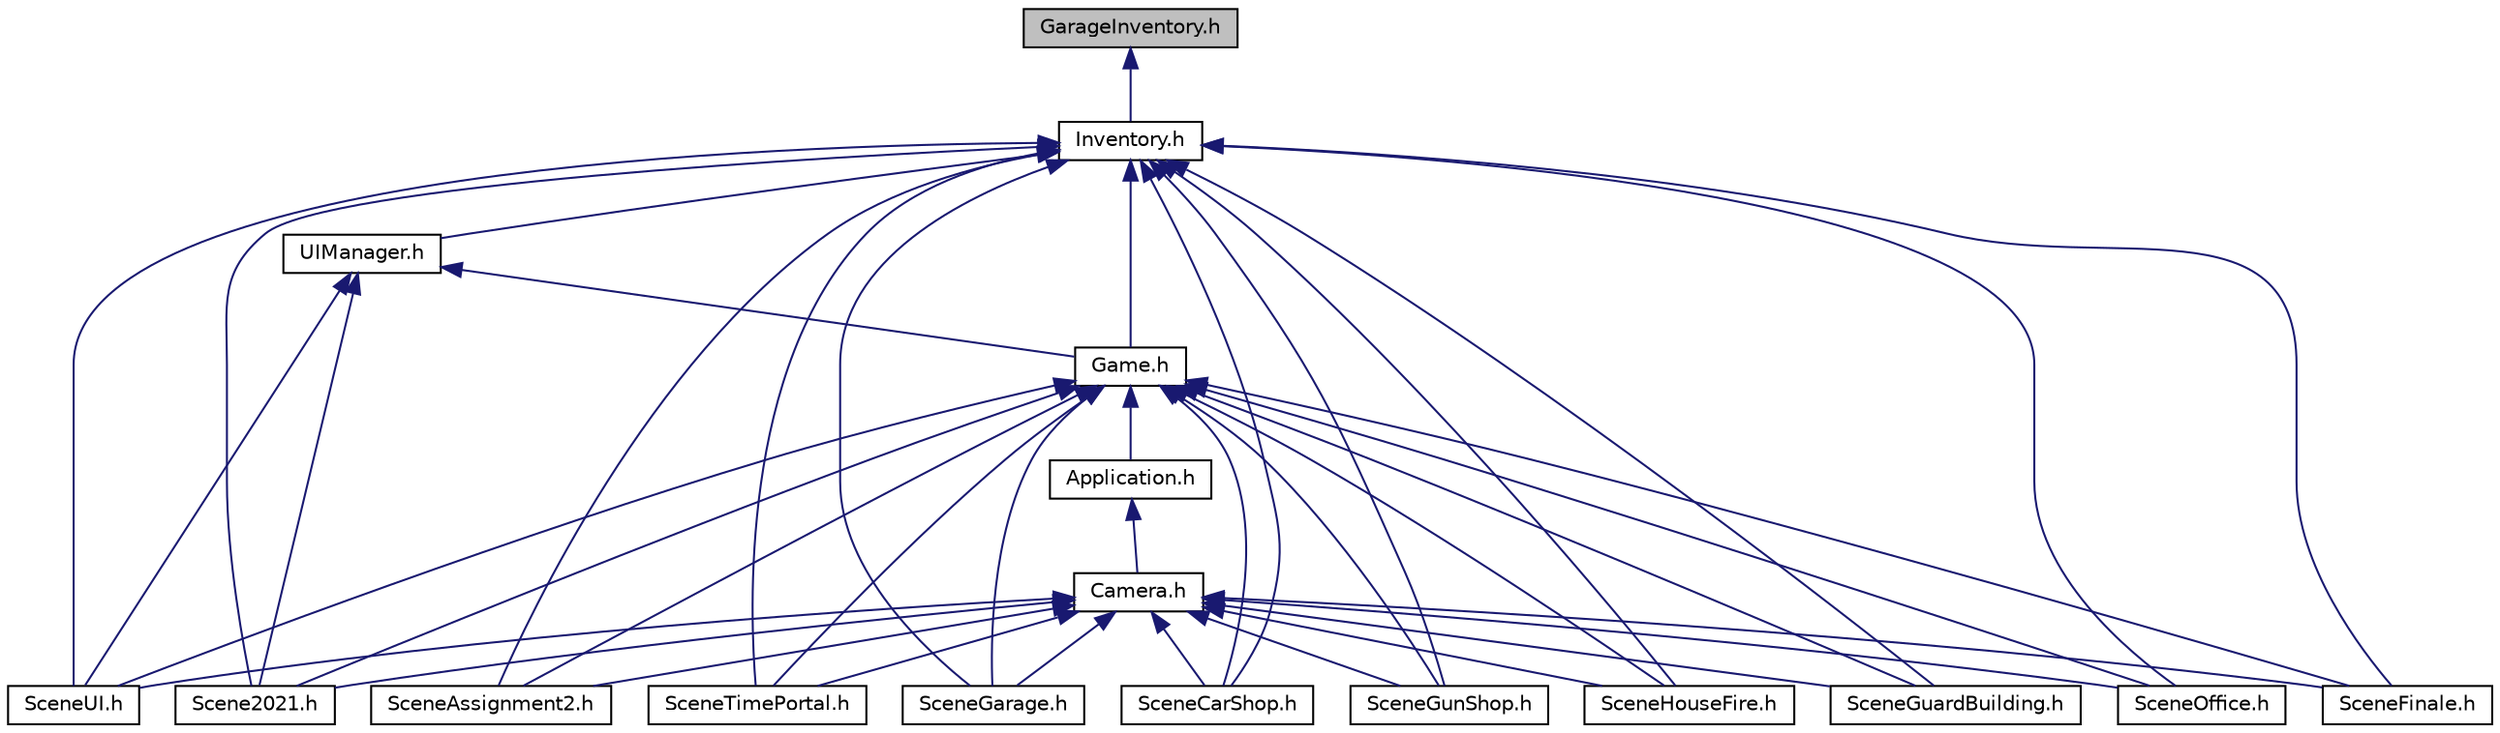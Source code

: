 digraph "GarageInventory.h"
{
 // LATEX_PDF_SIZE
  edge [fontname="Helvetica",fontsize="10",labelfontname="Helvetica",labelfontsize="10"];
  node [fontname="Helvetica",fontsize="10",shape=record];
  Node1 [label="GarageInventory.h",height=0.2,width=0.4,color="black", fillcolor="grey75", style="filled", fontcolor="black",tooltip="Manages all Vehicles in a Player's Garage Inventory."];
  Node1 -> Node2 [dir="back",color="midnightblue",fontsize="10",style="solid",fontname="Helvetica"];
  Node2 [label="Inventory.h",height=0.2,width=0.4,color="black", fillcolor="white", style="filled",URL="$_inventory_8h.html",tooltip="Manager for all Inventories associated with Player."];
  Node2 -> Node3 [dir="back",color="midnightblue",fontsize="10",style="solid",fontname="Helvetica"];
  Node3 [label="Game.h",height=0.2,width=0.4,color="black", fillcolor="white", style="filled",URL="$_game_8h.html",tooltip="Handles the entire Game. (Scenes, Settings, Managers, etc.)"];
  Node3 -> Node4 [dir="back",color="midnightblue",fontsize="10",style="solid",fontname="Helvetica"];
  Node4 [label="Application.h",height=0.2,width=0.4,color="black", fillcolor="white", style="filled",URL="$_application_8h.html",tooltip="Handles the entire application."];
  Node4 -> Node5 [dir="back",color="midnightblue",fontsize="10",style="solid",fontname="Helvetica"];
  Node5 [label="Camera.h",height=0.2,width=0.4,color="black", fillcolor="white", style="filled",URL="$_camera_8h.html",tooltip="Camera System for our game."];
  Node5 -> Node6 [dir="back",color="midnightblue",fontsize="10",style="solid",fontname="Helvetica"];
  Node6 [label="Scene2021.h",height=0.2,width=0.4,color="black", fillcolor="white", style="filled",URL="$_scene2021_8h.html",tooltip="Main City Scene of the Game."];
  Node5 -> Node7 [dir="back",color="midnightblue",fontsize="10",style="solid",fontname="Helvetica"];
  Node7 [label="SceneAssignment2.h",height=0.2,width=0.4,color="black", fillcolor="white", style="filled",URL="$_scene_assignment2_8h.html",tooltip="Test Scene used for Debugging/Testing."];
  Node5 -> Node8 [dir="back",color="midnightblue",fontsize="10",style="solid",fontname="Helvetica"];
  Node8 [label="SceneCarShop.h",height=0.2,width=0.4,color="black", fillcolor="white", style="filled",URL="$_scene_car_shop_8h.html",tooltip="Car Shop Scene to purchase Cars in the Game."];
  Node5 -> Node9 [dir="back",color="midnightblue",fontsize="10",style="solid",fontname="Helvetica"];
  Node9 [label="SceneFinale.h",height=0.2,width=0.4,color="black", fillcolor="white", style="filled",URL="$_scene_finale_8h.html",tooltip="The Last and Final Scene of the Game."];
  Node5 -> Node10 [dir="back",color="midnightblue",fontsize="10",style="solid",fontname="Helvetica"];
  Node10 [label="SceneGarage.h",height=0.2,width=0.4,color="black", fillcolor="white", style="filled",URL="$_scene_garage_8h.html",tooltip="Garage scene for players to store their cars and bring it out to Main City Scene."];
  Node5 -> Node11 [dir="back",color="midnightblue",fontsize="10",style="solid",fontname="Helvetica"];
  Node11 [label="SceneGuardBuilding.h",height=0.2,width=0.4,color="black", fillcolor="white", style="filled",URL="$_scene_guard_building_8h.html",tooltip="Infiltrate the Government Facility Scene."];
  Node5 -> Node12 [dir="back",color="midnightblue",fontsize="10",style="solid",fontname="Helvetica"];
  Node12 [label="SceneGunShop.h",height=0.2,width=0.4,color="black", fillcolor="white", style="filled",URL="$_scene_gun_shop_8h.html",tooltip="Gun Shop Scene in our Game to purchase Guns."];
  Node5 -> Node13 [dir="back",color="midnightblue",fontsize="10",style="solid",fontname="Helvetica"];
  Node13 [label="SceneHouseFire.h",height=0.2,width=0.4,color="black", fillcolor="white", style="filled",URL="$_scene_house_fire_8h.html",tooltip="Starting scene of House on Fire for the Game."];
  Node5 -> Node14 [dir="back",color="midnightblue",fontsize="10",style="solid",fontname="Helvetica"];
  Node14 [label="SceneOffice.h",height=0.2,width=0.4,color="black", fillcolor="white", style="filled",URL="$_scene_office_8h.html",tooltip="2nd Last Scene to capture target from his Office."];
  Node5 -> Node15 [dir="back",color="midnightblue",fontsize="10",style="solid",fontname="Helvetica"];
  Node15 [label="SceneTimePortal.h",height=0.2,width=0.4,color="black", fillcolor="white", style="filled",URL="$_scene_time_portal_8h.html",tooltip="Time Portal Scene to enter and come back from the Future."];
  Node5 -> Node16 [dir="back",color="midnightblue",fontsize="10",style="solid",fontname="Helvetica"];
  Node16 [label="SceneUI.h",height=0.2,width=0.4,color="black", fillcolor="white", style="filled",URL="$_scene_u_i_8h.html",tooltip="Used for the Starting Screen UI."];
  Node3 -> Node6 [dir="back",color="midnightblue",fontsize="10",style="solid",fontname="Helvetica"];
  Node3 -> Node7 [dir="back",color="midnightblue",fontsize="10",style="solid",fontname="Helvetica"];
  Node3 -> Node8 [dir="back",color="midnightblue",fontsize="10",style="solid",fontname="Helvetica"];
  Node3 -> Node9 [dir="back",color="midnightblue",fontsize="10",style="solid",fontname="Helvetica"];
  Node3 -> Node10 [dir="back",color="midnightblue",fontsize="10",style="solid",fontname="Helvetica"];
  Node3 -> Node11 [dir="back",color="midnightblue",fontsize="10",style="solid",fontname="Helvetica"];
  Node3 -> Node12 [dir="back",color="midnightblue",fontsize="10",style="solid",fontname="Helvetica"];
  Node3 -> Node13 [dir="back",color="midnightblue",fontsize="10",style="solid",fontname="Helvetica"];
  Node3 -> Node14 [dir="back",color="midnightblue",fontsize="10",style="solid",fontname="Helvetica"];
  Node3 -> Node15 [dir="back",color="midnightblue",fontsize="10",style="solid",fontname="Helvetica"];
  Node3 -> Node16 [dir="back",color="midnightblue",fontsize="10",style="solid",fontname="Helvetica"];
  Node2 -> Node6 [dir="back",color="midnightblue",fontsize="10",style="solid",fontname="Helvetica"];
  Node2 -> Node7 [dir="back",color="midnightblue",fontsize="10",style="solid",fontname="Helvetica"];
  Node2 -> Node8 [dir="back",color="midnightblue",fontsize="10",style="solid",fontname="Helvetica"];
  Node2 -> Node9 [dir="back",color="midnightblue",fontsize="10",style="solid",fontname="Helvetica"];
  Node2 -> Node10 [dir="back",color="midnightblue",fontsize="10",style="solid",fontname="Helvetica"];
  Node2 -> Node11 [dir="back",color="midnightblue",fontsize="10",style="solid",fontname="Helvetica"];
  Node2 -> Node12 [dir="back",color="midnightblue",fontsize="10",style="solid",fontname="Helvetica"];
  Node2 -> Node13 [dir="back",color="midnightblue",fontsize="10",style="solid",fontname="Helvetica"];
  Node2 -> Node14 [dir="back",color="midnightblue",fontsize="10",style="solid",fontname="Helvetica"];
  Node2 -> Node15 [dir="back",color="midnightblue",fontsize="10",style="solid",fontname="Helvetica"];
  Node2 -> Node16 [dir="back",color="midnightblue",fontsize="10",style="solid",fontname="Helvetica"];
  Node2 -> Node17 [dir="back",color="midnightblue",fontsize="10",style="solid",fontname="Helvetica"];
  Node17 [label="UIManager.h",height=0.2,width=0.4,color="black", fillcolor="white", style="filled",URL="$_u_i_manager_8h.html",tooltip="Handles all UIs with Buttons in here."];
  Node17 -> Node3 [dir="back",color="midnightblue",fontsize="10",style="solid",fontname="Helvetica"];
  Node17 -> Node6 [dir="back",color="midnightblue",fontsize="10",style="solid",fontname="Helvetica"];
  Node17 -> Node16 [dir="back",color="midnightblue",fontsize="10",style="solid",fontname="Helvetica"];
}
